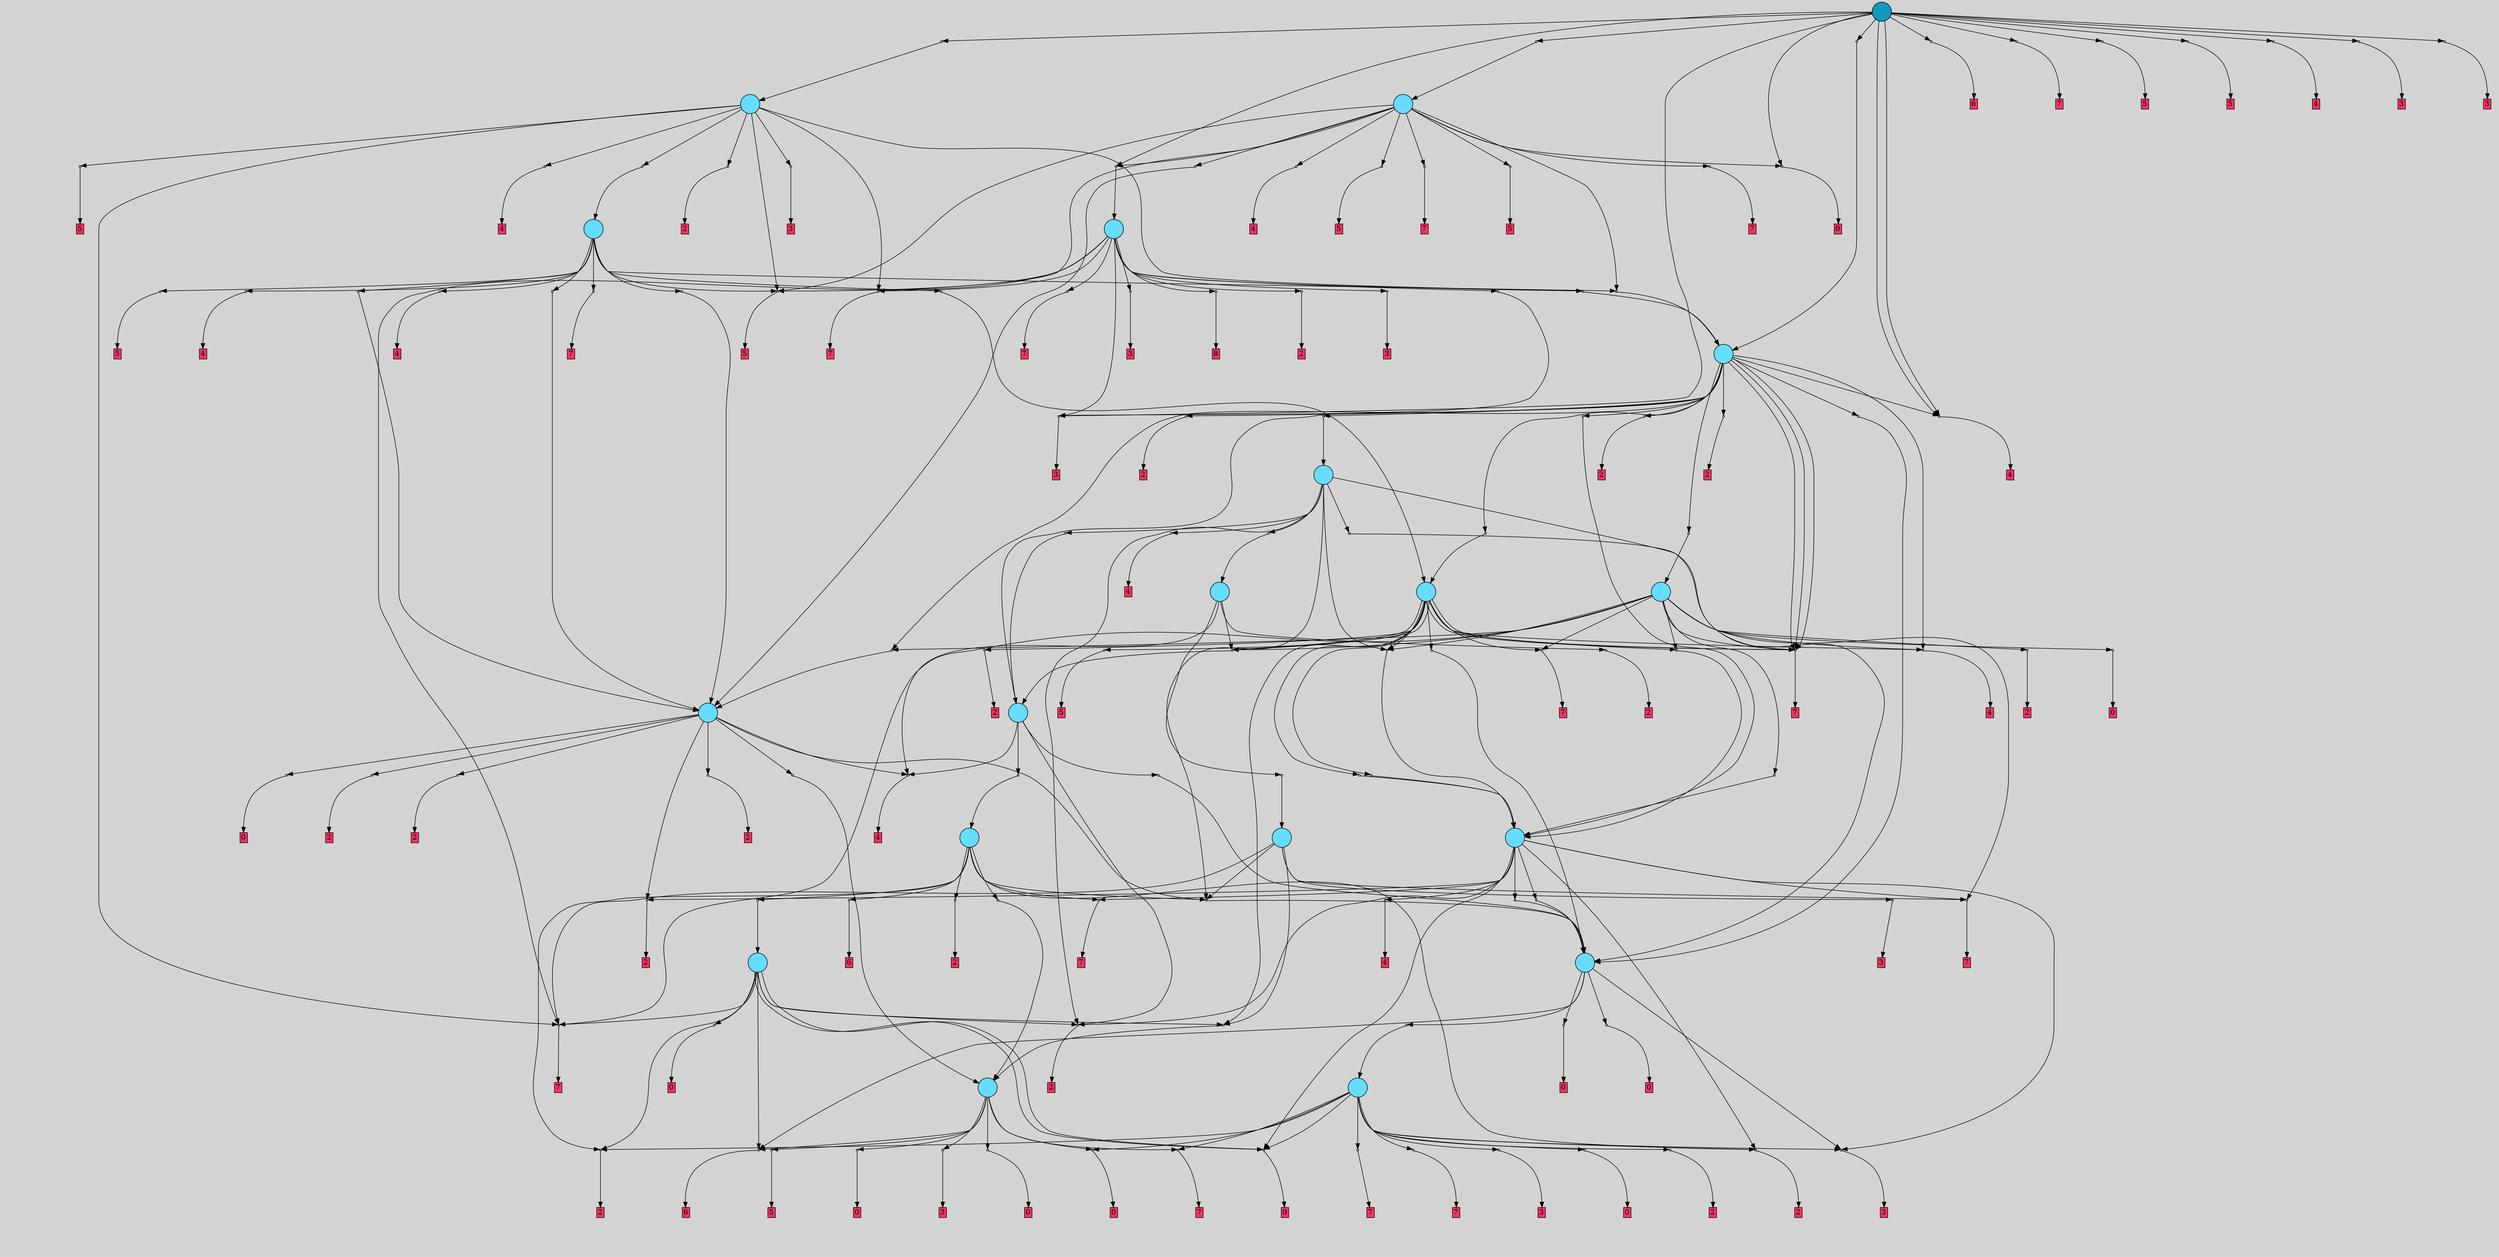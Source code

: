 // File exported with GEGELATI v1.3.1
// On the 2024-07-12 02:18:56
// With the MARL::MarlTPGGraphDotExporter
digraph{
	graph[pad = "0.212, 0.055" bgcolor = lightgray]
	node[shape=circle style = filled label = ""]
		T371 [fillcolor="#66ddff"]
		T388 [fillcolor="#66ddff"]
		T412 [fillcolor="#66ddff"]
		T423 [fillcolor="#66ddff"]
		T432 [fillcolor="#66ddff"]
		T434 [fillcolor="#66ddff"]
		T459 [fillcolor="#66ddff"]
		T469 [fillcolor="#66ddff"]
		T518 [fillcolor="#66ddff"]
		T567 [fillcolor="#66ddff"]
		T600 [fillcolor="#66ddff"]
		T635 [fillcolor="#66ddff"]
		T651 [fillcolor="#66ddff"]
		T716 [fillcolor="#66ddff"]
		T1152 [fillcolor="#66ddff"]
		T1168 [fillcolor="#66ddff"]
		T1177 [fillcolor="#66ddff"]
		T1217 [fillcolor="#66ddff"]
		T1424 [fillcolor="#1199bb"]
		P24861 [fillcolor="#cccccc" shape=point] //
		I24861 [shape=box style=invis label="5|7&2|3#3|0&#92;n3|0&3|6#1|5&#92;n2|3&2|1#2|7&#92;n2|4&3|6#4|1&#92;n4|2&0|1#3|3&#92;n4|3&0|6#0|4&#92;n0|6&1|5#3|7&#92;n8|3&3|7#0|1&#92;n2|1&0|6#2|3&#92;n"]
		P24861 -> I24861[style=invis]
		A15595 [fillcolor="#ff3366" shape=box margin=0.03 width=0 height=0 label="0"]
		T371 -> P24861 -> A15595
		P24862 [fillcolor="#cccccc" shape=point] //
		I24862 [shape=box style=invis label="3|4&4|1#1|5&#92;n4|4&1|2#2|5&#92;n3|7&2|3#1|6&#92;n1|0&3|5#2|7&#92;n2|2&1|3#0|0&#92;n4|4&3|3#3|3&#92;n7|2&2|3#0|3&#92;n0|6&4|7#4|0&#92;n"]
		P24862 -> I24862[style=invis]
		A15596 [fillcolor="#ff3366" shape=box margin=0.03 width=0 height=0 label="7"]
		T371 -> P24862 -> A15596
		P24863 [fillcolor="#cccccc" shape=point] //
		I24863 [shape=box style=invis label="5|5&4|7#3|3&#92;n4|2&0|6#1|3&#92;n"]
		P24863 -> I24863[style=invis]
		A15597 [fillcolor="#ff3366" shape=box margin=0.03 width=0 height=0 label="5"]
		T371 -> P24863 -> A15597
		P24864 [fillcolor="#cccccc" shape=point] //
		I24864 [shape=box style=invis label="0|1&2|4#0|4&#92;n2|0&0|5#3|3&#92;n6|4&3|7#1|2&#92;n1|6&4|5#4|7&#92;n8|2&4|2#0|6&#92;n3|7&1|3#2|7&#92;n0|6&0|5#1|5&#92;n0|0&3|2#2|0&#92;n"]
		P24864 -> I24864[style=invis]
		A15598 [fillcolor="#ff3366" shape=box margin=0.03 width=0 height=0 label="0"]
		T371 -> P24864 -> A15598
		P24865 [fillcolor="#cccccc" shape=point] //
		I24865 [shape=box style=invis label="4|3&0|6#0|4&#92;n3|0&3|6#1|5&#92;n2|2&0|4#1|3&#92;n2|3&2|1#2|7&#92;n2|5&3|6#4|1&#92;n4|2&0|1#3|3&#92;n0|0&0|1#1|7&#92;n5|7&2|3#3|0&#92;n0|6&2|5#3|7&#92;n"]
		P24865 -> I24865[style=invis]
		A15599 [fillcolor="#ff3366" shape=box margin=0.03 width=0 height=0 label="0"]
		T371 -> P24865 -> A15599
		P24866 [fillcolor="#cccccc" shape=point] //
		I24866 [shape=box style=invis label="0|7&3|5#1|4&#92;n1|2&1|3#0|7&#92;n2|5&1|1#3|2&#92;n3|3&1|2#3|4&#92;n2|5&3|7#2|2&#92;n0|7&0|6#0|4&#92;n0|0&3|4#3|6&#92;n"]
		P24866 -> I24866[style=invis]
		A15600 [fillcolor="#ff3366" shape=box margin=0.03 width=0 height=0 label="3"]
		T371 -> P24866 -> A15600
		P24867 [fillcolor="#cccccc" shape=point] //
		I24867 [shape=box style=invis label="0|4&3|7#2|7&#92;n0|0&2|5#0|7&#92;n7|6&3|7#3|4&#92;n6|5&3|5#3|4&#92;n8|2&2|5#1|7&#92;n"]
		P24867 -> I24867[style=invis]
		A15601 [fillcolor="#ff3366" shape=box margin=0.03 width=0 height=0 label="6"]
		T371 -> P24867 -> A15601
		P24868 [fillcolor="#cccccc" shape=point] //
		I24868 [shape=box style=invis label="5|7&2|3#3|0&#92;n3|0&3|6#1|5&#92;n2|3&2|1#2|7&#92;n2|5&3|6#4|1&#92;n4|2&0|1#3|3&#92;n0|0&0|1#1|7&#92;n4|3&0|6#0|4&#92;n8|3&3|7#0|1&#92;n0|6&1|5#3|7&#92;n"]
		P24868 -> I24868[style=invis]
		A15602 [fillcolor="#ff3366" shape=box margin=0.03 width=0 height=0 label="0"]
		T388 -> P24868 -> A15602
		P24869 [fillcolor="#cccccc" shape=point] //
		I24869 [shape=box style=invis label="4|7&2|2#0|7&#92;n6|5&0|6#2|6&#92;n"]
		P24869 -> I24869[style=invis]
		A15603 [fillcolor="#ff3366" shape=box margin=0.03 width=0 height=0 label="2"]
		T388 -> P24869 -> A15603
		P24870 [fillcolor="#cccccc" shape=point] //
		I24870 [shape=box style=invis label="0|3&4|5#1|3&#92;n1|0&3|2#0|1&#92;n1|6&0|7#1|2&#92;n3|4&2|7#3|5&#92;n"]
		P24870 -> I24870[style=invis]
		A15604 [fillcolor="#ff3366" shape=box margin=0.03 width=0 height=0 label="3"]
		T388 -> P24870 -> A15604
		T388 -> P24864
		T388 -> P24862
		P24871 [fillcolor="#cccccc" shape=point] //
		I24871 [shape=box style=invis label="3|4&0|0#0|5&#92;n"]
		P24871 -> I24871[style=invis]
		A15605 [fillcolor="#ff3366" shape=box margin=0.03 width=0 height=0 label="2"]
		T388 -> P24871 -> A15605
		P24872 [fillcolor="#cccccc" shape=point] //
		I24872 [shape=box style=invis label="6|0&0|3#3|7&#92;n3|2&2|6#0|6&#92;n5|0&2|1#4|3&#92;n7|6&2|0#3|3&#92;n4|6&0|4#2|5&#92;n8|1&3|4#4|5&#92;n7|4&1|6#1|2&#92;n0|1&1|6#2|4&#92;n"]
		P24872 -> I24872[style=invis]
		A15606 [fillcolor="#ff3366" shape=box margin=0.03 width=0 height=0 label="7"]
		T388 -> P24872 -> A15606
		P24873 [fillcolor="#cccccc" shape=point] //
		I24873 [shape=box style=invis label="0|2&3|4#2|6&#92;n5|7&1|1#1|5&#92;n2|3&2|1#2|4&#92;n"]
		P24873 -> I24873[style=invis]
		A15607 [fillcolor="#ff3366" shape=box margin=0.03 width=0 height=0 label="3"]
		T388 -> P24873 -> A15607
		P24874 [fillcolor="#cccccc" shape=point] //
		I24874 [shape=box style=invis label="6|5&0|5#2|6&#92;n8|4&0|1#4|5&#92;n"]
		P24874 -> I24874[style=invis]
		A15608 [fillcolor="#ff3366" shape=box margin=0.03 width=0 height=0 label="2"]
		T388 -> P24874 -> A15608
		P24875 [fillcolor="#cccccc" shape=point] //
		I24875 [shape=box style=invis label="6|2&3|2#3|5&#92;n0|3&1|6#0|2&#92;n5|3&1|1#4|0&#92;n7|1&1|0#3|0&#92;n5|4&1|6#0|5&#92;n0|5&1|1#3|5&#92;n7|7&0|0#3|3&#92;n2|3&2|5#4|6&#92;n3|0&2|5#2|1&#92;n3|5&0|4#3|6&#92;n"]
		P24875 -> I24875[style=invis]
		A15609 [fillcolor="#ff3366" shape=box margin=0.03 width=0 height=0 label="7"]
		T388 -> P24875 -> A15609
		P24876 [fillcolor="#cccccc" shape=point] //
		I24876 [shape=box style=invis label="8|4&2|7#1|4&#92;n0|3&3|1#1|7&#92;n3|2&1|7#2|6&#92;n1|2&2|4#0|7&#92;n3|6&3|3#4|7&#92;n6|4&2|7#1|4&#92;n5|6&4|5#2|5&#92;n5|0&3|0#4|2&#92;n"]
		P24876 -> I24876[style=invis]
		A15610 [fillcolor="#ff3366" shape=box margin=0.03 width=0 height=0 label="0"]
		T388 -> P24876 -> A15610
		T412 -> P24867
		T412 -> P24873
		P24877 [fillcolor="#cccccc" shape=point] //
		I24877 [shape=box style=invis label="6|5&0|1#0|1&#92;n2|1&4|6#2|0&#92;n6|5&0|4#2|7&#92;n3|7&0|7#0|4&#92;n5|4&3|6#1|7&#92;n2|3&4|7#1|2&#92;n3|0&3|0#3|4&#92;n7|1&2|1#1|1&#92;n1|2&1|2#4|2&#92;n"]
		P24877 -> I24877[style=invis]
		A15611 [fillcolor="#ff3366" shape=box margin=0.03 width=0 height=0 label="0"]
		T412 -> P24877 -> A15611
		P24878 [fillcolor="#cccccc" shape=point] //
		I24878 [shape=box style=invis label="1|6&0|7#1|2&#92;n0|0&3|1#0|1&#92;n3|4&2|7#3|0&#92;n0|3&4|5#1|3&#92;n6|4&2|2#3|6&#92;n3|6&3|7#4|6&#92;n"]
		P24878 -> I24878[style=invis]
		T412 -> P24878 -> T388
		P24879 [fillcolor="#cccccc" shape=point] //
		I24879 [shape=box style=invis label="5|7&2|3#3|0&#92;n3|1&3|6#1|5&#92;n2|3&2|1#2|7&#92;n2|5&3|6#4|1&#92;n6|2&3|2#1|7&#92;n4|2&0|1#3|3&#92;n0|6&1|5#3|7&#92;n4|3&0|6#0|4&#92;n8|3&3|7#0|1&#92;n0|0&0|1#1|7&#92;n"]
		P24879 -> I24879[style=invis]
		A15612 [fillcolor="#ff3366" shape=box margin=0.03 width=0 height=0 label="0"]
		T412 -> P24879 -> A15612
		P24880 [fillcolor="#cccccc" shape=point] //
		I24880 [shape=box style=invis label="5|0&3|3#3|1&#92;n8|3&1|2#1|3&#92;n7|3&3|2#2|1&#92;n3|4&4|5#1|4&#92;n5|2&0|2#3|2&#92;n8|0&0|2#1|4&#92;n5|1&3|2#4|0&#92;n4|7&2|7#1|0&#92;n4|3&2|0#4|5&#92;n"]
		P24880 -> I24880[style=invis]
		T423 -> P24880 -> T371
		P24881 [fillcolor="#cccccc" shape=point] //
		I24881 [shape=box style=invis label="0|3&1|6#0|2&#92;n5|3&1|1#4|0&#92;n0|5&1|1#3|5&#92;n5|4&2|6#0|5&#92;n7|1&1|0#3|0&#92;n7|7&0|0#3|3&#92;n2|3&2|5#4|6&#92;n3|0&2|5#2|1&#92;n3|5&0|4#3|6&#92;n0|2&2|3#2|3&#92;n"]
		P24881 -> I24881[style=invis]
		A15613 [fillcolor="#ff3366" shape=box margin=0.03 width=0 height=0 label="7"]
		T423 -> P24881 -> A15613
		T423 -> P24876
		T423 -> P24876
		T423 -> P24871
		P24882 [fillcolor="#cccccc" shape=point] //
		I24882 [shape=box style=invis label="0|7&4|3#3|3&#92;n7|0&2|1#0|5&#92;n"]
		P24882 -> I24882[style=invis]
		A15614 [fillcolor="#ff3366" shape=box margin=0.03 width=0 height=0 label="2"]
		T423 -> P24882 -> A15614
		P24883 [fillcolor="#cccccc" shape=point] //
		I24883 [shape=box style=invis label="3|1&2|3#3|0&#92;n5|2&3|6#0|7&#92;n3|3&2|4#4|3&#92;n3|6&3|3#4|7&#92;n0|3&0|1#1|7&#92;n2|1&0|7#1|2&#92;n5|6&1|6#3|1&#92;n6|3&1|4#0|7&#92;n8|5&0|4#2|6&#92;n"]
		P24883 -> I24883[style=invis]
		A15615 [fillcolor="#ff3366" shape=box margin=0.03 width=0 height=0 label="0"]
		T423 -> P24883 -> A15615
		T423 -> P24867
		P24884 [fillcolor="#cccccc" shape=point] //
		I24884 [shape=box style=invis label="6|2&3|2#3|5&#92;n3|0&2|5#2|1&#92;n7|7&0|0#3|3&#92;n7|1&1|0#3|0&#92;n5|4&2|6#0|5&#92;n0|5&1|1#3|5&#92;n5|3&1|1#4|0&#92;n2|3&3|5#4|6&#92;n0|3&1|6#0|2&#92;n"]
		P24884 -> I24884[style=invis]
		A15616 [fillcolor="#ff3366" shape=box margin=0.03 width=0 height=0 label="7"]
		T432 -> P24884 -> A15616
		T432 -> P24880
		P24885 [fillcolor="#cccccc" shape=point] //
		I24885 [shape=box style=invis label="0|2&3|4#2|6&#92;n8|2&0|5#0|4&#92;n2|3&2|1#2|5&#92;n5|7&1|1#1|5&#92;n"]
		P24885 -> I24885[style=invis]
		A15617 [fillcolor="#ff3366" shape=box margin=0.03 width=0 height=0 label="3"]
		T432 -> P24885 -> A15617
		P24886 [fillcolor="#cccccc" shape=point] //
		I24886 [shape=box style=invis label="5|0&3|3#3|1&#92;n8|1&1|2#1|3&#92;n4|3&2|0#4|5&#92;n3|4&4|5#1|4&#92;n5|2&0|2#3|2&#92;n8|0&0|2#1|4&#92;n5|1&3|2#4|0&#92;n4|7&2|7#1|0&#92;n7|3&3|2#2|1&#92;n"]
		P24886 -> I24886[style=invis]
		T432 -> P24886 -> T412
		T432 -> P24881
		P24887 [fillcolor="#cccccc" shape=point] //
		I24887 [shape=box style=invis label="6|2&3|2#3|5&#92;n3|0&2|5#2|1&#92;n5|3&1|1#4|0&#92;n1|1&1|0#3|0&#92;n3|5&0|4#3|6&#92;n7|7&0|0#3|3&#92;n2|3&2|5#4|6&#92;n0|3&1|6#0|2&#92;n0|5&1|1#3|5&#92;n"]
		P24887 -> I24887[style=invis]
		T434 -> P24887 -> T423
		P24888 [fillcolor="#cccccc" shape=point] //
		I24888 [shape=box style=invis label="3|4&3|7#2|7&#92;n7|6&3|7#4|4&#92;n5|3&1|1#3|2&#92;n0|0&2|5#0|7&#92;n6|5&3|5#3|4&#92;n8|2&2|5#1|7&#92;n"]
		P24888 -> I24888[style=invis]
		A15618 [fillcolor="#ff3366" shape=box margin=0.03 width=0 height=0 label="6"]
		T434 -> P24888 -> A15618
		P24889 [fillcolor="#cccccc" shape=point] //
		I24889 [shape=box style=invis label="5|0&3|3#3|1&#92;n3|4&4|5#1|4&#92;n7|3&3|2#2|1&#92;n8|3&1|2#1|3&#92;n5|2&0|2#3|2&#92;n8|0&0|2#1|4&#92;n5|1&4|2#4|0&#92;n4|7&2|7#1|0&#92;n4|3&2|0#4|5&#92;n"]
		P24889 -> I24889[style=invis]
		T434 -> P24889 -> T371
		T434 -> P24874
		P24890 [fillcolor="#cccccc" shape=point] //
		I24890 [shape=box style=invis label="8|3&3|0#4|6&#92;n5|4&1|6#0|5&#92;n7|7&0|0#3|3&#92;n1|0&2|3#0|7&#92;n0|5&1|1#4|5&#92;n6|6&1|2#4|3&#92;n0|3&1|6#0|7&#92;n3|2&4|5#2|5&#92;n4|6&0|2#3|6&#92;n8|6&3|2#2|1&#92;n"]
		P24890 -> I24890[style=invis]
		A15619 [fillcolor="#ff3366" shape=box margin=0.03 width=0 height=0 label="7"]
		T434 -> P24890 -> A15619
		T434 -> P24871
		T434 -> P24886
		P24891 [fillcolor="#cccccc" shape=point] //
		I24891 [shape=box style=invis label="4|7&1|4#1|2&#92;n7|0&0|1#0|6&#92;n6|6&2|7#2|5&#92;n"]
		P24891 -> I24891[style=invis]
		A15620 [fillcolor="#ff3366" shape=box margin=0.03 width=0 height=0 label="2"]
		T434 -> P24891 -> A15620
		P24892 [fillcolor="#cccccc" shape=point] //
		I24892 [shape=box style=invis label="3|4&3|7#2|7&#92;n7|6&3|7#4|4&#92;n6|2&0|2#2|6&#92;n6|5&3|5#3|4&#92;n0|0&2|5#0|7&#92;n5|3&1|1#3|2&#92;n8|2&2|5#1|7&#92;n"]
		P24892 -> I24892[style=invis]
		A15621 [fillcolor="#ff3366" shape=box margin=0.03 width=0 height=0 label="4"]
		T459 -> P24892 -> A15621
		P24893 [fillcolor="#cccccc" shape=point] //
		I24893 [shape=box style=invis label="5|0&3|3#3|1&#92;n8|7&1|2#1|3&#92;n4|3&2|0#4|5&#92;n3|4&4|5#1|4&#92;n5|1&3|2#4|0&#92;n8|0&0|2#1|4&#92;n5|2&0|2#3|2&#92;n4|7&2|7#1|0&#92;n7|3&3|2#2|1&#92;n"]
		P24893 -> I24893[style=invis]
		T459 -> P24893 -> T412
		T459 -> P24882
		P24894 [fillcolor="#cccccc" shape=point] //
		I24894 [shape=box style=invis label="8|3&3|0#4|6&#92;n5|4&1|6#0|5&#92;n7|7&0|0#3|3&#92;n0|3&1|6#0|7&#92;n0|5&1|1#4|5&#92;n6|6&1|2#4|3&#92;n1|0&2|3#0|7&#92;n3|2&4|5#2|5&#92;n4|6&0|2#3|6&#92;n8|6&3|3#2|1&#92;n"]
		P24894 -> I24894[style=invis]
		T459 -> P24894 -> T434
		P24895 [fillcolor="#cccccc" shape=point] //
		I24895 [shape=box style=invis label="2|7&4|2#1|3&#92;n8|7&0|2#3|2&#92;n2|4&3|4#0|4&#92;n6|0&1|2#2|4&#92;n"]
		P24895 -> I24895[style=invis]
		A15622 [fillcolor="#ff3366" shape=box margin=0.03 width=0 height=0 label="2"]
		T469 -> P24895 -> A15622
		P24896 [fillcolor="#cccccc" shape=point] //
		I24896 [shape=box style=invis label="3|6&0|0#2|3&#92;n0|7&4|0#3|3&#92;n7|0&2|1#0|5&#92;n"]
		P24896 -> I24896[style=invis]
		A15623 [fillcolor="#ff3366" shape=box margin=0.03 width=0 height=0 label="2"]
		T469 -> P24896 -> A15623
		P24897 [fillcolor="#cccccc" shape=point] //
		I24897 [shape=box style=invis label="4|2&0|1#3|3&#92;n4|3&0|6#0|4&#92;n2|2&0|4#1|3&#92;n2|5&3|6#4|1&#92;n5|0&1|1#1|7&#92;n0|6&2|5#3|7&#92;n5|2&2|3#4|0&#92;n0|4&2|7#3|4&#92;n"]
		P24897 -> I24897[style=invis]
		A15624 [fillcolor="#ff3366" shape=box margin=0.03 width=0 height=0 label="0"]
		T469 -> P24897 -> A15624
		P24898 [fillcolor="#cccccc" shape=point] //
		I24898 [shape=box style=invis label="8|4&0|1#3|5&#92;n6|5&0|5#2|6&#92;n"]
		P24898 -> I24898[style=invis]
		A15625 [fillcolor="#ff3366" shape=box margin=0.03 width=0 height=0 label="2"]
		T469 -> P24898 -> A15625
		T469 -> P24886
		T469 -> P24892
		P24899 [fillcolor="#cccccc" shape=point] //
		I24899 [shape=box style=invis label="7|0&2|1#0|5&#92;n3|4&0|0#0|5&#92;n"]
		P24899 -> I24899[style=invis]
		A15626 [fillcolor="#ff3366" shape=box margin=0.03 width=0 height=0 label="2"]
		T469 -> P24899 -> A15626
		P24900 [fillcolor="#cccccc" shape=point] //
		I24900 [shape=box style=invis label="2|3&0|0#2|0&#92;n0|6&3|0#2|1&#92;n5|0&0|4#3|2&#92;n5|0&3|3#2|5&#92;n7|3&3|3#2|1&#92;n4|3&1|0#4|0&#92;n8|4&0|2#1|4&#92;n1|3&2|5#4|2&#92;n3|1&1|0#3|0&#92;n5|0&3|2#4|0&#92;n"]
		P24900 -> I24900[style=invis]
		T469 -> P24900 -> T371
		P24901 [fillcolor="#cccccc" shape=point] //
		I24901 [shape=box style=invis label="6|5&3|5#3|4&#92;n6|7&3|7#2|3&#92;n0|0&2|5#0|7&#92;n6|6&3|7#4|4&#92;n3|2&3|2#2|6&#92;n3|4&3|7#2|7&#92;n"]
		P24901 -> I24901[style=invis]
		A15627 [fillcolor="#ff3366" shape=box margin=0.03 width=0 height=0 label="4"]
		T518 -> P24901 -> A15627
		T518 -> P24874
		P24902 [fillcolor="#cccccc" shape=point] //
		I24902 [shape=box style=invis label="5|1&3|2#4|0&#92;n8|0&0|2#1|4&#92;n3|6&1|2#0|6&#92;n8|1&1|2#0|3&#92;n7|3&2|0#4|5&#92;n7|3&2|0#2|5&#92;n5|0&3|3#3|1&#92;n8|1&1|5#3|7&#92;n5|3&0|2#3|2&#92;n"]
		P24902 -> I24902[style=invis]
		T518 -> P24902 -> T412
		T518 -> P24876
		T518 -> P24882
		T518 -> P24873
		T518 -> P24884
		T518 -> P24896
		P24903 [fillcolor="#cccccc" shape=point] //
		I24903 [shape=box style=invis label="5|0&3|3#3|1&#92;n8|1&1|2#1|3&#92;n8|7&2|3#1|7&#92;n7|3&3|2#2|1&#92;n5|2&0|2#3|2&#92;n8|0&0|5#1|4&#92;n3|4&4|5#1|4&#92;n4|7&2|7#1|0&#92;n5|1&4|2#4|0&#92;n3|3&2|0#4|5&#92;n"]
		P24903 -> I24903[style=invis]
		T518 -> P24903 -> T412
		T518 -> P24890
		P24904 [fillcolor="#cccccc" shape=point] //
		I24904 [shape=box style=invis label="8|0&2|3#4|3&#92;n"]
		P24904 -> I24904[style=invis]
		T567 -> P24904 -> T432
		T567 -> P24892
		P24905 [fillcolor="#cccccc" shape=point] //
		I24905 [shape=box style=invis label="5|2&0|1#3|2&#92;n4|3&2|0#4|3&#92;n1|0&4|6#4|5&#92;n0|0&3|4#2|0&#92;n1|3&0|2#2|4&#92;n4|6&0|7#3|7&#92;n8|1&1|2#1|3&#92;n7|4&3|4#0|4&#92;n"]
		P24905 -> I24905[style=invis]
		T567 -> P24905 -> T459
		P24906 [fillcolor="#cccccc" shape=point] //
		I24906 [shape=box style=invis label="6|0&1|2#4|7&#92;n0|3&3|6#4|4&#92;n5|4&1|0#0|6&#92;n7|3&2|0#4|2&#92;n4|6&4|2#1|0&#92;n"]
		P24906 -> I24906[style=invis]
		A15628 [fillcolor="#ff3366" shape=box margin=0.03 width=0 height=0 label="2"]
		T567 -> P24906 -> A15628
		P24907 [fillcolor="#cccccc" shape=point] //
		I24907 [shape=box style=invis label="3|5&3|3#1|4&#92;n7|6&3|7#4|4&#92;n8|2&2|5#1|7&#92;n4|5&4|3#3|2&#92;n5|3&1|5#3|2&#92;n3|2&3|7#2|4&#92;n6|5&3|5#0|4&#92;n2|0&4|3#2|5&#92;n6|4&3|7#2|4&#92;n"]
		P24907 -> I24907[style=invis]
		A15629 [fillcolor="#ff3366" shape=box margin=0.03 width=0 height=0 label="4"]
		T600 -> P24907 -> A15629
		P24908 [fillcolor="#cccccc" shape=point] //
		I24908 [shape=box style=invis label="7|0&3|6#0|6&#92;n2|6&2|5#2|3&#92;n0|6&3|6#2|0&#92;n"]
		P24908 -> I24908[style=invis]
		A15630 [fillcolor="#ff3366" shape=box margin=0.03 width=0 height=0 label="2"]
		T600 -> P24908 -> A15630
		P24909 [fillcolor="#cccccc" shape=point] //
		I24909 [shape=box style=invis label="2|2&0|6#3|7&#92;n4|0&3|2#2|2&#92;n7|4&0|6#3|3&#92;n"]
		P24909 -> I24909[style=invis]
		T600 -> P24909 -> T518
		P24910 [fillcolor="#cccccc" shape=point] //
		I24910 [shape=box style=invis label="7|1&1|0#3|0&#92;n0|3&1|6#0|2&#92;n5|1&1|4#2|2&#92;n5|4&1|6#0|5&#92;n2|3&2|5#4|7&#92;n5|3&1|1#4|0&#92;n0|0&3|6#2|5&#92;n3|6&2|5#2|1&#92;n3|5&0|4#3|6&#92;n"]
		P24910 -> I24910[style=invis]
		A15631 [fillcolor="#ff3366" shape=box margin=0.03 width=0 height=0 label="7"]
		T600 -> P24910 -> A15631
		P24911 [fillcolor="#cccccc" shape=point] //
		I24911 [shape=box style=invis label="6|2&3|2#3|5&#92;n3|0&1|5#2|1&#92;n5|3&1|1#4|0&#92;n7|1&1|0#3|0&#92;n5|4&2|6#0|5&#92;n7|7&0|0#3|3&#92;n2|3&3|5#4|6&#92;n0|3&1|6#0|2&#92;n"]
		P24911 -> I24911[style=invis]
		A15632 [fillcolor="#ff3366" shape=box margin=0.03 width=0 height=0 label="7"]
		T600 -> P24911 -> A15632
		T600 -> P24881
		P24912 [fillcolor="#cccccc" shape=point] //
		I24912 [shape=box style=invis label="5|7&2|3#3|0&#92;n4|0&3|0#2|1&#92;n3|0&3|6#1|5&#92;n2|3&2|1#2|7&#92;n4|2&0|1#3|3&#92;n2|4&3|6#4|1&#92;n4|3&0|6#0|4&#92;n0|6&1|5#1|7&#92;n8|3&3|7#0|1&#92;n2|1&0|6#2|3&#92;n"]
		P24912 -> I24912[style=invis]
		A15633 [fillcolor="#ff3366" shape=box margin=0.03 width=0 height=0 label="0"]
		T600 -> P24912 -> A15633
		P24913 [fillcolor="#cccccc" shape=point] //
		I24913 [shape=box style=invis label="1|0&3|6#3|7&#92;n6|2&0|3#2|4&#92;n"]
		P24913 -> I24913[style=invis]
		T600 -> P24913 -> T518
		T600 -> P24905
		T600 -> P24884
		P24914 [fillcolor="#cccccc" shape=point] //
		I24914 [shape=box style=invis label="2|2&0|6#3|7&#92;n7|4&0|6#3|0&#92;n4|0&3|2#2|2&#92;n"]
		P24914 -> I24914[style=invis]
		T600 -> P24914 -> T518
		P24915 [fillcolor="#cccccc" shape=point] //
		I24915 [shape=box style=invis label="6|7&4|0#3|7&#92;n6|5&3|5#3|4&#92;n5|3&4|1#3|2&#92;n0|1&2|5#0|7&#92;n7|0&3|0#4|4&#92;n5|3&1|1#2|4&#92;n7|2&2|3#4|0&#92;n"]
		P24915 -> I24915[style=invis]
		T600 -> P24915 -> T469
		T635 -> P24907
		P24916 [fillcolor="#cccccc" shape=point] //
		I24916 [shape=box style=invis label="4|0&3|2#2|2&#92;n7|4&3|0#3|3&#92;n2|7&0|6#3|7&#92;n"]
		P24916 -> I24916[style=invis]
		T635 -> P24916 -> T518
		T635 -> P24910
		T635 -> P24913
		T635 -> P24905
		T635 -> P24914
		P24917 [fillcolor="#cccccc" shape=point] //
		I24917 [shape=box style=invis label="0|0&2|6#4|2&#92;n0|2&0|0#4|2&#92;n"]
		P24917 -> I24917[style=invis]
		A15634 [fillcolor="#ff3366" shape=box margin=0.03 width=0 height=0 label="5"]
		T635 -> P24917 -> A15634
		P24918 [fillcolor="#cccccc" shape=point] //
		I24918 [shape=box style=invis label="5|5&3|5#4|0&#92;n4|0&3|1#0|3&#92;n"]
		P24918 -> I24918[style=invis]
		T635 -> P24918 -> T518
		P24919 [fillcolor="#cccccc" shape=point] //
		I24919 [shape=box style=invis label="3|5&4|2#1|1&#92;n7|1&1|5#0|6&#92;n5|0&2|2#3|7&#92;n"]
		P24919 -> I24919[style=invis]
		T635 -> P24919 -> T412
		T635 -> P24911
		P24920 [fillcolor="#cccccc" shape=point] //
		I24920 [shape=box style=invis label="3|4&0|1#0|5&#92;n7|0&2|1#0|5&#92;n"]
		P24920 -> I24920[style=invis]
		A15635 [fillcolor="#ff3366" shape=box margin=0.03 width=0 height=0 label="2"]
		T635 -> P24920 -> A15635
		T635 -> P24880
		T635 -> P24911
		T635 -> P24905
		P24921 [fillcolor="#cccccc" shape=point] //
		I24921 [shape=box style=invis label="3|2&3|7#2|4&#92;n7|6&3|7#4|4&#92;n8|2&2|5#1|7&#92;n4|5&4|3#3|2&#92;n5|3&1|5#3|2&#92;n3|5&3|3#1|4&#92;n6|5&3|5#3|4&#92;n2|0&4|3#2|5&#92;n6|4&3|7#2|4&#92;n"]
		P24921 -> I24921[style=invis]
		A15636 [fillcolor="#ff3366" shape=box margin=0.03 width=0 height=0 label="4"]
		T651 -> P24921 -> A15636
		T651 -> P24911
		P24922 [fillcolor="#cccccc" shape=point] //
		I24922 [shape=box style=invis label="8|7&2|2#1|5&#92;n0|0&0|6#1|7&#92;n7|5&1|4#2|0&#92;n7|6&3|2#3|2&#92;n7|2&4|2#0|3&#92;n5|3&1|4#4|7&#92;n4|2&3|6#3|4&#92;n"]
		P24922 -> I24922[style=invis]
		T651 -> P24922 -> T567
		P24923 [fillcolor="#cccccc" shape=point] //
		I24923 [shape=box style=invis label="0|5&4|7#4|1&#92;n2|2&2|4#1|4&#92;n0|5&1|0#3|2&#92;n0|0&3|3#3|1&#92;n0|0&0|6#4|0&#92;n6|7&4|7#4|2&#92;n3|6&0|3#0|3&#92;n4|4&2|4#3|2&#92;n"]
		P24923 -> I24923[style=invis]
		T651 -> P24923 -> T412
		T651 -> P24882
		T651 -> P24886
		P24924 [fillcolor="#cccccc" shape=point] //
		I24924 [shape=box style=invis label="5|2&0|1#3|2&#92;n1|0&4|6#4|5&#92;n0|0&3|4#2|0&#92;n5|3&0|2#2|4&#92;n7|4&3|4#0|4&#92;n8|1&1|2#1|3&#92;n4|6&0|7#3|7&#92;n"]
		P24924 -> I24924[style=invis]
		T651 -> P24924 -> T459
		T651 -> P24913
		T716 -> P24911
		P24925 [fillcolor="#cccccc" shape=point] //
		I24925 [shape=box style=invis label="7|0&3|6#0|6&#92;n2|6&3|0#3|7&#92;n"]
		P24925 -> I24925[style=invis]
		A15637 [fillcolor="#ff3366" shape=box margin=0.03 width=0 height=0 label="2"]
		T716 -> P24925 -> A15637
		P24926 [fillcolor="#cccccc" shape=point] //
		I24926 [shape=box style=invis label="8|0&3|6#0|6&#92;n2|0&2|5#2|3&#92;n0|6&3|6#2|0&#92;n2|3&1|4#0|0&#92;n"]
		P24926 -> I24926[style=invis]
		A15638 [fillcolor="#ff3366" shape=box margin=0.03 width=0 height=0 label="2"]
		T716 -> P24926 -> A15638
		P24927 [fillcolor="#cccccc" shape=point] //
		I24927 [shape=box style=invis label="2|0&3|7#1|2&#92;n1|3&1|4#1|5&#92;n0|4&1|1#1|6&#92;n"]
		P24927 -> I24927[style=invis]
		T716 -> P24927 -> T600
		P24928 [fillcolor="#cccccc" shape=point] //
		I24928 [shape=box style=invis label="1|2&4|7#0|7&#92;n5|6&4|6#4|4&#92;n6|6&4|1#3|3&#92;n6|0&2|6#1|5&#92;n6|1&1|1#0|0&#92;n"]
		P24928 -> I24928[style=invis]
		T716 -> P24928 -> T412
		P24929 [fillcolor="#cccccc" shape=point] //
		I24929 [shape=box style=invis label="0|3&0|6#0|2&#92;n7|1&1|0#3|0&#92;n5|1&1|4#2|2&#92;n5|1&1|6#0|5&#92;n2|3&2|5#4|7&#92;n3|5&0|4#3|6&#92;n3|6&2|5#2|1&#92;n0|0&3|6#2|5&#92;n"]
		P24929 -> I24929[style=invis]
		T716 -> P24929 -> T651
		P24930 [fillcolor="#cccccc" shape=point] //
		I24930 [shape=box style=invis label="6|5&4|5#0|4&#92;n5|6&1|6#4|3&#92;n0|7&4|3#2|3&#92;n7|2&1|7#3|4&#92;n8|4&3|7#2|7&#92;n1|0&2|5#2|5&#92;n1|1&4|2#3|3&#92;n"]
		P24930 -> I24930[style=invis]
		A15639 [fillcolor="#ff3366" shape=box margin=0.03 width=0 height=0 label="3"]
		T716 -> P24930 -> A15639
		P24931 [fillcolor="#cccccc" shape=point] //
		I24931 [shape=box style=invis label="6|4&3|7#2|4&#92;n7|6&3|7#4|4&#92;n8|2&2|5#1|7&#92;n4|5&4|3#3|2&#92;n5|3&1|5#3|2&#92;n3|2&3|7#2|4&#92;n6|7&3|5#0|4&#92;n2|0&4|3#2|5&#92;n3|5&3|3#1|4&#92;n"]
		P24931 -> I24931[style=invis]
		A15640 [fillcolor="#ff3366" shape=box margin=0.03 width=0 height=0 label="4"]
		T716 -> P24931 -> A15640
		P24932 [fillcolor="#cccccc" shape=point] //
		I24932 [shape=box style=invis label="7|0&2|1#0|5&#92;n0|7&0|3#3|3&#92;n"]
		P24932 -> I24932[style=invis]
		A15641 [fillcolor="#ff3366" shape=box margin=0.03 width=0 height=0 label="2"]
		T716 -> P24932 -> A15641
		T716 -> P24911
		T716 -> P24915
		P24933 [fillcolor="#cccccc" shape=point] //
		I24933 [shape=box style=invis label="0|3&1|6#0|2&#92;n5|3&1|1#4|0&#92;n3|5&0|4#3|6&#92;n5|4&2|6#0|5&#92;n7|1&1|0#3|0&#92;n2|3&2|5#4|6&#92;n3|0&2|5#2|1&#92;n0|0&1|1#3|5&#92;n0|2&2|3#2|3&#92;n"]
		P24933 -> I24933[style=invis]
		T716 -> P24933 -> T635
		T716 -> P24907
		T716 -> P24911
		P24934 [fillcolor="#cccccc" shape=point] //
		I24934 [shape=box style=invis label="7|4&0|6#3|3&#92;n4|6&3|2#2|2&#92;n2|2&0|6#3|7&#92;n"]
		P24934 -> I24934[style=invis]
		T716 -> P24934 -> T518
		P24935 [fillcolor="#cccccc" shape=point] //
		I24935 [shape=box style=invis label="0|0&3|4#2|0&#92;n7|4&4|4#0|4&#92;n7|1&0|3#2|7&#92;n1|0&4|6#1|5&#92;n1|3&2|0#4|7&#92;n4|6&0|2#4|7&#92;n1|3&3|2#2|6&#92;n1|6&4|0#0|1&#92;n8|2&1|2#1|3&#92;n3|2&0|1#3|2&#92;n"]
		P24935 -> I24935[style=invis]
		T1152 -> P24935 -> T716
		P24936 [fillcolor="#cccccc" shape=point] //
		I24936 [shape=box style=invis label="3|7&3|7#2|7&#92;n8|2&2|5#1|7&#92;n4|1&4|3#1|2&#92;n3|0&3|3#1|4&#92;n2|0&3|3#2|5&#92;n0|1&3|1#0|5&#92;n"]
		P24936 -> I24936[style=invis]
		A15642 [fillcolor="#ff3366" shape=box margin=0.03 width=0 height=0 label="5"]
		T1152 -> P24936 -> A15642
		P24937 [fillcolor="#cccccc" shape=point] //
		I24937 [shape=box style=invis label="5|3&1|1#2|4&#92;n8|3&3|1#3|2&#92;n7|6&2|2#3|2&#92;n6|0&1|7#1|2&#92;n1|6&3|3#4|1&#92;n0|4&2|3#2|0&#92;n"]
		P24937 -> I24937[style=invis]
		T1152 -> P24937 -> T469
		P24938 [fillcolor="#cccccc" shape=point] //
		I24938 [shape=box style=invis label="2|0&4|5#2|5&#92;n5|3&1|5#3|2&#92;n6|5&3|5#3|6&#92;n0|2&2|5#1|7&#92;n4|7&1|6#4|5&#92;n"]
		P24938 -> I24938[style=invis]
		A15643 [fillcolor="#ff3366" shape=box margin=0.03 width=0 height=0 label="4"]
		T1152 -> P24938 -> A15643
		P24939 [fillcolor="#cccccc" shape=point] //
		I24939 [shape=box style=invis label="5|3&4|1#2|4&#92;n8|2&3|6#0|2&#92;n1|5&2|0#4|1&#92;n1|0&3|4#4|3&#92;n8|4&3|3#3|2&#92;n5|7&0|1#2|3&#92;n0|3&4|2#0|5&#92;n5|3&1|3#0|2&#92;n1|4&4|7#3|0&#92;n"]
		P24939 -> I24939[style=invis]
		A15644 [fillcolor="#ff3366" shape=box margin=0.03 width=0 height=0 label="7"]
		T1152 -> P24939 -> A15644
		P24940 [fillcolor="#cccccc" shape=point] //
		I24940 [shape=box style=invis label="5|0&2|2#0|4&#92;n6|4&1|4#3|6&#92;n"]
		P24940 -> I24940[style=invis]
		T1152 -> P24940 -> T635
		P24941 [fillcolor="#cccccc" shape=point] //
		I24941 [shape=box style=invis label="1|6&3|3#4|1&#92;n8|5&3|1#3|2&#92;n7|6&2|2#3|2&#92;n6|0&1|7#1|2&#92;n5|3&1|1#2|4&#92;n"]
		P24941 -> I24941[style=invis]
		T1152 -> P24941 -> T469
		P24942 [fillcolor="#cccccc" shape=point] //
		I24942 [shape=box style=invis label="0|3&0|6#0|2&#92;n5|1&1|4#2|2&#92;n3|6&2|5#2|2&#92;n8|6&3|2#1|7&#92;n2|3&2|5#4|7&#92;n0|0&4|0#2|5&#92;n3|5&0|4#3|6&#92;n"]
		P24942 -> I24942[style=invis]
		A15645 [fillcolor="#ff3366" shape=box margin=0.03 width=0 height=0 label="5"]
		T1152 -> P24942 -> A15645
		P24943 [fillcolor="#cccccc" shape=point] //
		I24943 [shape=box style=invis label="3|2&3|7#2|7&#92;n7|6&3|7#4|4&#92;n8|2&2|5#1|7&#92;n5|3&1|5#3|2&#92;n3|5&3|3#1|4&#92;n6|5&3|5#3|4&#92;n2|0&4|3#2|5&#92;n6|4&3|7#2|4&#92;n"]
		P24943 -> I24943[style=invis]
		A15646 [fillcolor="#ff3366" shape=box margin=0.03 width=0 height=0 label="4"]
		T1152 -> P24943 -> A15646
		P24944 [fillcolor="#cccccc" shape=point] //
		I24944 [shape=box style=invis label="8|3&3|1#3|2&#92;n6|0&1|5#1|2&#92;n6|4&2|0#3|5&#92;n7|6&4|2#3|2&#92;n1|6&2|3#4|1&#92;n"]
		P24944 -> I24944[style=invis]
		T1152 -> P24944 -> T469
		T1168 -> P24936
		P24945 [fillcolor="#cccccc" shape=point] //
		I24945 [shape=box style=invis label="5|2&4|1#2|1&#92;n1|5&2|0#4|1&#92;n5|4&4|7#3|3&#92;n1|0&3|4#4|3&#92;n8|4&3|3#3|1&#92;n4|3&4|7#4|0&#92;n3|0&0|0#4|6&#92;n0|1&0|0#4|4&#92;n"]
		P24945 -> I24945[style=invis]
		A15647 [fillcolor="#ff3366" shape=box margin=0.03 width=0 height=0 label="7"]
		T1168 -> P24945 -> A15647
		P24946 [fillcolor="#cccccc" shape=point] //
		I24946 [shape=box style=invis label="8|6&4|4#0|2&#92;n4|3&4|6#2|4&#92;n6|4&2|3#1|2&#92;n5|1&3|7#1|6&#92;n0|3&0|4#2|0&#92;n2|5&0|3#0|1&#92;n2|7&3|7#3|0&#92;n7|7&2|7#3|4&#92;n8|2&1|5#0|5&#92;n5|0&1|7#2|0&#92;n"]
		P24946 -> I24946[style=invis]
		A15648 [fillcolor="#ff3366" shape=box margin=0.03 width=0 height=0 label="3"]
		T1168 -> P24946 -> A15648
		P24947 [fillcolor="#cccccc" shape=point] //
		I24947 [shape=box style=invis label="5|3&4|1#2|4&#92;n1|5&2|0#4|1&#92;n1|0&3|2#4|3&#92;n0|3&0|2#0|2&#92;n1|1&3|1#0|6&#92;n8|4&3|3#3|2&#92;n5|3&1|3#0|7&#92;n1|4&4|7#3|0&#92;n"]
		P24947 -> I24947[style=invis]
		A15649 [fillcolor="#ff3366" shape=box margin=0.03 width=0 height=0 label="7"]
		T1168 -> P24947 -> A15649
		P24948 [fillcolor="#cccccc" shape=point] //
		I24948 [shape=box style=invis label="1|0&4|6#4|3&#92;n8|1&1|2#1|3&#92;n4|6&0|7#3|7&#92;n1|0&2|1#2|7&#92;n7|4&3|4#0|4&#92;n1|3&2|0#4|3&#92;n5|6&0|1#3|2&#92;n7|5&1|7#2|6&#92;n8|7&4|1#1|4&#92;n7|2&0|2#3|3&#92;n"]
		P24948 -> I24948[style=invis]
		T1168 -> P24948 -> T459
		T1168 -> P24881
		P24949 [fillcolor="#cccccc" shape=point] //
		I24949 [shape=box style=invis label="7|6&3|7#2|3&#92;n0|6&1|4#4|3&#92;n5|3&1|5#4|2&#92;n1|4&2|0#2|4&#92;n6|7&3|0#1|4&#92;n6|0&3|4#1|6&#92;n4|3&3|3#3|2&#92;n"]
		P24949 -> I24949[style=invis]
		A15650 [fillcolor="#ff3366" shape=box margin=0.03 width=0 height=0 label="8"]
		T1168 -> P24949 -> A15650
		P24950 [fillcolor="#cccccc" shape=point] //
		I24950 [shape=box style=invis label="1|3&3|2#2|6&#92;n7|1&0|3#0|1&#92;n2|5&1|4#0|6&#92;n7|4&4|4#0|4&#92;n7|7&0|2#1|7&#92;n4|0&1|2#2|0&#92;n1|0&4|1#4|5&#92;n1|6&4|0#4|1&#92;n8|1&1|2#1|3&#92;n"]
		P24950 -> I24950[style=invis]
		T1168 -> P24950 -> T716
		P24951 [fillcolor="#cccccc" shape=point] //
		I24951 [shape=box style=invis label="3|0&3|1#4|5&#92;n"]
		P24951 -> I24951[style=invis]
		A15651 [fillcolor="#ff3366" shape=box margin=0.03 width=0 height=0 label="2"]
		T1168 -> P24951 -> A15651
		T1168 -> P24930
		P24952 [fillcolor="#cccccc" shape=point] //
		I24952 [shape=box style=invis label="2|5&0|3#0|1&#92;n7|7&2|7#3|4&#92;n4|3&4|6#2|4&#92;n6|4&2|7#1|2&#92;n0|3&0|4#2|0&#92;n5|1&3|7#1|6&#92;n8|6&4|4#0|2&#92;n5|4&1|3#4|7&#92;n8|2&1|5#0|5&#92;n4|0&1|7#2|0&#92;n"]
		P24952 -> I24952[style=invis]
		A15652 [fillcolor="#ff3366" shape=box margin=0.03 width=0 height=0 label="3"]
		T1168 -> P24952 -> A15652
		T1177 -> P24936
		P24953 [fillcolor="#cccccc" shape=point] //
		I24953 [shape=box style=invis label="8|4&2|3#2|1&#92;n8|6&4|4#0|2&#92;n4|3&4|6#2|4&#92;n6|4&2|3#1|2&#92;n5|1&3|7#1|6&#92;n0|3&0|4#2|0&#92;n4|7&2|7#3|4&#92;n2|5&0|3#0|0&#92;n2|7&3|7#3|0&#92;n5|0&1|7#2|0&#92;n"]
		P24953 -> I24953[style=invis]
		A15653 [fillcolor="#ff3366" shape=box margin=0.03 width=0 height=0 label="3"]
		T1177 -> P24953 -> A15653
		P24954 [fillcolor="#cccccc" shape=point] //
		I24954 [shape=box style=invis label="3|5&0|4#3|6&#92;n7|2&0|4#4|0&#92;n2|2&4|5#4|7&#92;n0|0&1|0#2|5&#92;n0|3&0|6#0|2&#92;n5|1&1|4#2|2&#92;n8|4&2|2#1|7&#92;n"]
		P24954 -> I24954[style=invis]
		A15654 [fillcolor="#ff3366" shape=box margin=0.03 width=0 height=0 label="5"]
		T1177 -> P24954 -> A15654
		T1177 -> P24947
		T1177 -> P24881
		T1177 -> P24950
		P24955 [fillcolor="#cccccc" shape=point] //
		I24955 [shape=box style=invis label="3|5&4|3#1|4&#92;n7|6&3|7#4|3&#92;n6|7&3|5#0|4&#92;n6|5&4|0#4|4&#92;n5|3&1|2#3|2&#92;n8|2&2|6#2|7&#92;n2|0&4|7#2|5&#92;n6|4&3|5#2|4&#92;n"]
		P24955 -> I24955[style=invis]
		T1177 -> P24955 -> T1152
		P24956 [fillcolor="#cccccc" shape=point] //
		I24956 [shape=box style=invis label="6|7&3|5#0|4&#92;n7|6&3|7#4|3&#92;n3|5&4|3#1|4&#92;n6|5&4|0#4|4&#92;n5|3&1|5#3|2&#92;n6|4&3|5#2|4&#92;n2|0&4|7#2|5&#92;n8|2&2|6#1|7&#92;n"]
		P24956 -> I24956[style=invis]
		A15655 [fillcolor="#ff3366" shape=box margin=0.03 width=0 height=0 label="4"]
		T1177 -> P24956 -> A15655
		P24957 [fillcolor="#cccccc" shape=point] //
		I24957 [shape=box style=invis label="7|1&2|1#4|4&#92;n7|0&2|5#0|1&#92;n4|4&3|2#0|6&#92;n"]
		P24957 -> I24957[style=invis]
		A15656 [fillcolor="#ff3366" shape=box margin=0.03 width=0 height=0 label="2"]
		T1177 -> P24957 -> A15656
		P24958 [fillcolor="#cccccc" shape=point] //
		I24958 [shape=box style=invis label="0|0&3|4#2|0&#92;n1|3&3|2#2|6&#92;n7|1&4|3#2|7&#92;n1|0&4|6#1|5&#92;n1|3&2|0#4|7&#92;n4|6&0|2#4|7&#92;n7|4&4|4#0|4&#92;n8|2&1|2#1|3&#92;n3|2&0|1#3|2&#92;n"]
		P24958 -> I24958[style=invis]
		T1217 -> P24958 -> T1168
		T1217 -> P24936
		P24959 [fillcolor="#cccccc" shape=point] //
		I24959 [shape=box style=invis label="5|3&4|1#2|4&#92;n1|3&3|0#1|7&#92;n8|2&3|6#0|2&#92;n1|5&2|4#4|1&#92;n1|0&3|4#4|3&#92;n6|0&2|1#1|0&#92;n5|7&0|1#2|3&#92;n8|4&3|3#4|2&#92;n0|3&4|2#0|5&#92;n1|4&4|7#3|0&#92;n"]
		P24959 -> I24959[style=invis]
		A15657 [fillcolor="#ff3366" shape=box margin=0.03 width=0 height=0 label="7"]
		T1217 -> P24959 -> A15657
		P24960 [fillcolor="#cccccc" shape=point] //
		I24960 [shape=box style=invis label="1|6&3|3#4|1&#92;n8|3&3|1#2|2&#92;n6|0&1|0#1|2&#92;n5|6&1|7#2|1&#92;n0|5&1|6#4|0&#92;n7|6&3|1#3|2&#92;n0|6&1|2#2|7&#92;n"]
		P24960 -> I24960[style=invis]
		T1217 -> P24960 -> T469
		T1217 -> P24947
		P24961 [fillcolor="#cccccc" shape=point] //
		I24961 [shape=box style=invis label="8|4&2|7#1|4&#92;n0|3&3|1#1|7&#92;n3|2&1|7#2|6&#92;n1|2&2|4#0|7&#92;n3|6&2|3#4|7&#92;n5|0&3|0#4|2&#92;n5|6&4|5#2|5&#92;n6|4&2|7#1|4&#92;n"]
		P24961 -> I24961[style=invis]
		A15658 [fillcolor="#ff3366" shape=box margin=0.03 width=0 height=0 label="0"]
		T1217 -> P24961 -> A15658
		P24962 [fillcolor="#cccccc" shape=point] //
		I24962 [shape=box style=invis label="7|3&4|0#4|6&#92;n5|0&3|1#2|0&#92;n0|2&1|0#2|1&#92;n3|3&3|4#1|2&#92;n"]
		P24962 -> I24962[style=invis]
		A15659 [fillcolor="#ff3366" shape=box margin=0.03 width=0 height=0 label="4"]
		T1217 -> P24962 -> A15659
		P24963 [fillcolor="#cccccc" shape=point] //
		I24963 [shape=box style=invis label="0|3&0|6#0|2&#92;n1|1&2|2#2|4&#92;n3|6&2|5#2|2&#92;n5|1&1|4#2|2&#92;n8|6&3|2#1|7&#92;n2|3&2|5#4|7&#92;n0|0&0|0#2|5&#92;n3|5&0|4#3|6&#92;n"]
		P24963 -> I24963[style=invis]
		A15660 [fillcolor="#ff3366" shape=box margin=0.03 width=0 height=0 label="5"]
		T1217 -> P24963 -> A15660
		P24964 [fillcolor="#cccccc" shape=point] //
		I24964 [shape=box style=invis label="1|2&3|6#0|2&#92;n1|5&0|5#2|0&#92;n6|0&3|2#4|0&#92;n8|6&0|3#4|6&#92;n1|4&4|7#3|0&#92;n7|0&0|7#0|6&#92;n"]
		P24964 -> I24964[style=invis]
		A15661 [fillcolor="#ff3366" shape=box margin=0.03 width=0 height=0 label="7"]
		T1217 -> P24964 -> A15661
		P24965 [fillcolor="#cccccc" shape=point] //
		I24965 [shape=box style=invis label="7|5&2|1#2|5&#92;n7|4&4|4#2|0&#92;n5|1&3|2#1|7&#92;n6|3&2|0#0|0&#92;n0|0&4|0#3|5&#92;n2|3&3|5#4|7&#92;n"]
		P24965 -> I24965[style=invis]
		A15662 [fillcolor="#ff3366" shape=box margin=0.03 width=0 height=0 label="5"]
		T1217 -> P24965 -> A15662
		T1217 -> P24935
		T1424 -> P24958
		P24966 [fillcolor="#cccccc" shape=point] //
		I24966 [shape=box style=invis label="1|0&3|3#2|5&#92;n1|5&4|7#4|4&#92;n0|1&4|3#1|2&#92;n8|1&2|3#4|1&#92;n3|0&2|3#1|4&#92;n8|6&4|6#4|0&#92;n1|5&1|6#3|3&#92;n6|3&3|3#2|2&#92;n5|0&1|5#2|4&#92;n8|7&4|4#0|2&#92;n"]
		P24966 -> I24966[style=invis]
		A15663 [fillcolor="#ff3366" shape=box margin=0.03 width=0 height=0 label="6"]
		T1424 -> P24966 -> A15663
		P24967 [fillcolor="#cccccc" shape=point] //
		I24967 [shape=box style=invis label="1|3&3|0#1|7&#92;n5|7&0|1#2|3&#92;n1|0&3|4#4|3&#92;n3|0&2|1#1|0&#92;n8|2&3|6#0|2&#92;n8|4&3|3#4|2&#92;n0|3&4|2#0|5&#92;n1|1&4|7#3|0&#92;n"]
		P24967 -> I24967[style=invis]
		A15664 [fillcolor="#ff3366" shape=box margin=0.03 width=0 height=0 label="7"]
		T1424 -> P24967 -> A15664
		P24968 [fillcolor="#cccccc" shape=point] //
		I24968 [shape=box style=invis label="0|3&0|6#0|2&#92;n3|5&0|4#2|6&#92;n3|6&2|5#2|2&#92;n8|6&3|2#1|7&#92;n2|3&2|5#4|7&#92;n0|0&4|0#2|5&#92;n5|1&1|4#2|2&#92;n"]
		P24968 -> I24968[style=invis]
		A15665 [fillcolor="#ff3366" shape=box margin=0.03 width=0 height=0 label="5"]
		T1424 -> P24968 -> A15665
		P24969 [fillcolor="#cccccc" shape=point] //
		I24969 [shape=box style=invis label="3|0&2|4#2|1&#92;n1|0&1|7#4|5&#92;n7|2&1|1#3|2&#92;n0|3&4|7#1|6&#92;n4|5&0|3#4|5&#92;n1|1&2|7#2|7&#92;n7|6&2|3#0|6&#92;n"]
		P24969 -> I24969[style=invis]
		T1424 -> P24969 -> T716
		T1424 -> P24930
		P24970 [fillcolor="#cccccc" shape=point] //
		I24970 [shape=box style=invis label="1|2&4|5#2|0&#92;n8|6&0|6#2|6&#92;n6|7&0|3#4|0&#92;n5|4&2|6#0|6&#92;n5|6&4|3#4|0&#92;n5|6&1|3#1|4&#92;n1|0&3|5#4|3&#92;n1|4&4|7#3|0&#92;n7|5&2|5#0|7&#92;n"]
		P24970 -> I24970[style=invis]
		T1424 -> P24970 -> T1217
		T1424 -> P24931
		P24971 [fillcolor="#cccccc" shape=point] //
		I24971 [shape=box style=invis label="1|0&3|3#2|7&#92;n5|6&3|2#1|7&#92;n3|7&2|6#3|0&#92;n5|3&1|4#0|5&#92;n4|7&4|3#4|3&#92;n7|4&4|4#2|0&#92;n6|1&2|0#3|1&#92;n0|0&4|0#2|5&#92;n"]
		P24971 -> I24971[style=invis]
		A15666 [fillcolor="#ff3366" shape=box margin=0.03 width=0 height=0 label="5"]
		T1424 -> P24971 -> A15666
		P24972 [fillcolor="#cccccc" shape=point] //
		I24972 [shape=box style=invis label="7|6&4|0#4|6&#92;n3|3&3|7#1|2&#92;n5|0&3|1#1|0&#92;n"]
		P24972 -> I24972[style=invis]
		A15667 [fillcolor="#ff3366" shape=box margin=0.03 width=0 height=0 label="4"]
		T1424 -> P24972 -> A15667
		P24973 [fillcolor="#cccccc" shape=point] //
		I24973 [shape=box style=invis label="1|0&3|1#2|4&#92;n4|2&1|7#0|7&#92;n8|2&3|3#4|7&#92;n7|3&0|0#0|2&#92;n8|1&0|7#3|1&#92;n1|4&3|1#3|4&#92;n2|7&2|3#4|4&#92;n8|5&4|6#2|7&#92;n1|7&2|0#2|4&#92;n"]
		P24973 -> I24973[style=invis]
		A15668 [fillcolor="#ff3366" shape=box margin=0.03 width=0 height=0 label="3"]
		T1424 -> P24973 -> A15668
		T1424 -> P24961
		P24974 [fillcolor="#cccccc" shape=point] //
		I24974 [shape=box style=invis label="6|5&4|5#0|4&#92;n5|5&0|2#2|6&#92;n5|6&1|6#4|3&#92;n0|7&4|3#2|3&#92;n7|0&1|7#3|4&#92;n4|0&2|5#2|5&#92;n1|1&4|2#3|3&#92;n"]
		P24974 -> I24974[style=invis]
		A15669 [fillcolor="#ff3366" shape=box margin=0.03 width=0 height=0 label="3"]
		T1424 -> P24974 -> A15669
		P24975 [fillcolor="#cccccc" shape=point] //
		I24975 [shape=box style=invis label="4|6&2|2#1|5&#92;n2|7&4|2#1|3&#92;n0|4&3|4#0|4&#92;n8|7&0|2#3|2&#92;n6|0&1|2#2|4&#92;n"]
		P24975 -> I24975[style=invis]
		T1424 -> P24975 -> T1177
		T1424 -> P24931
		{ rank= same T1424 }
}
